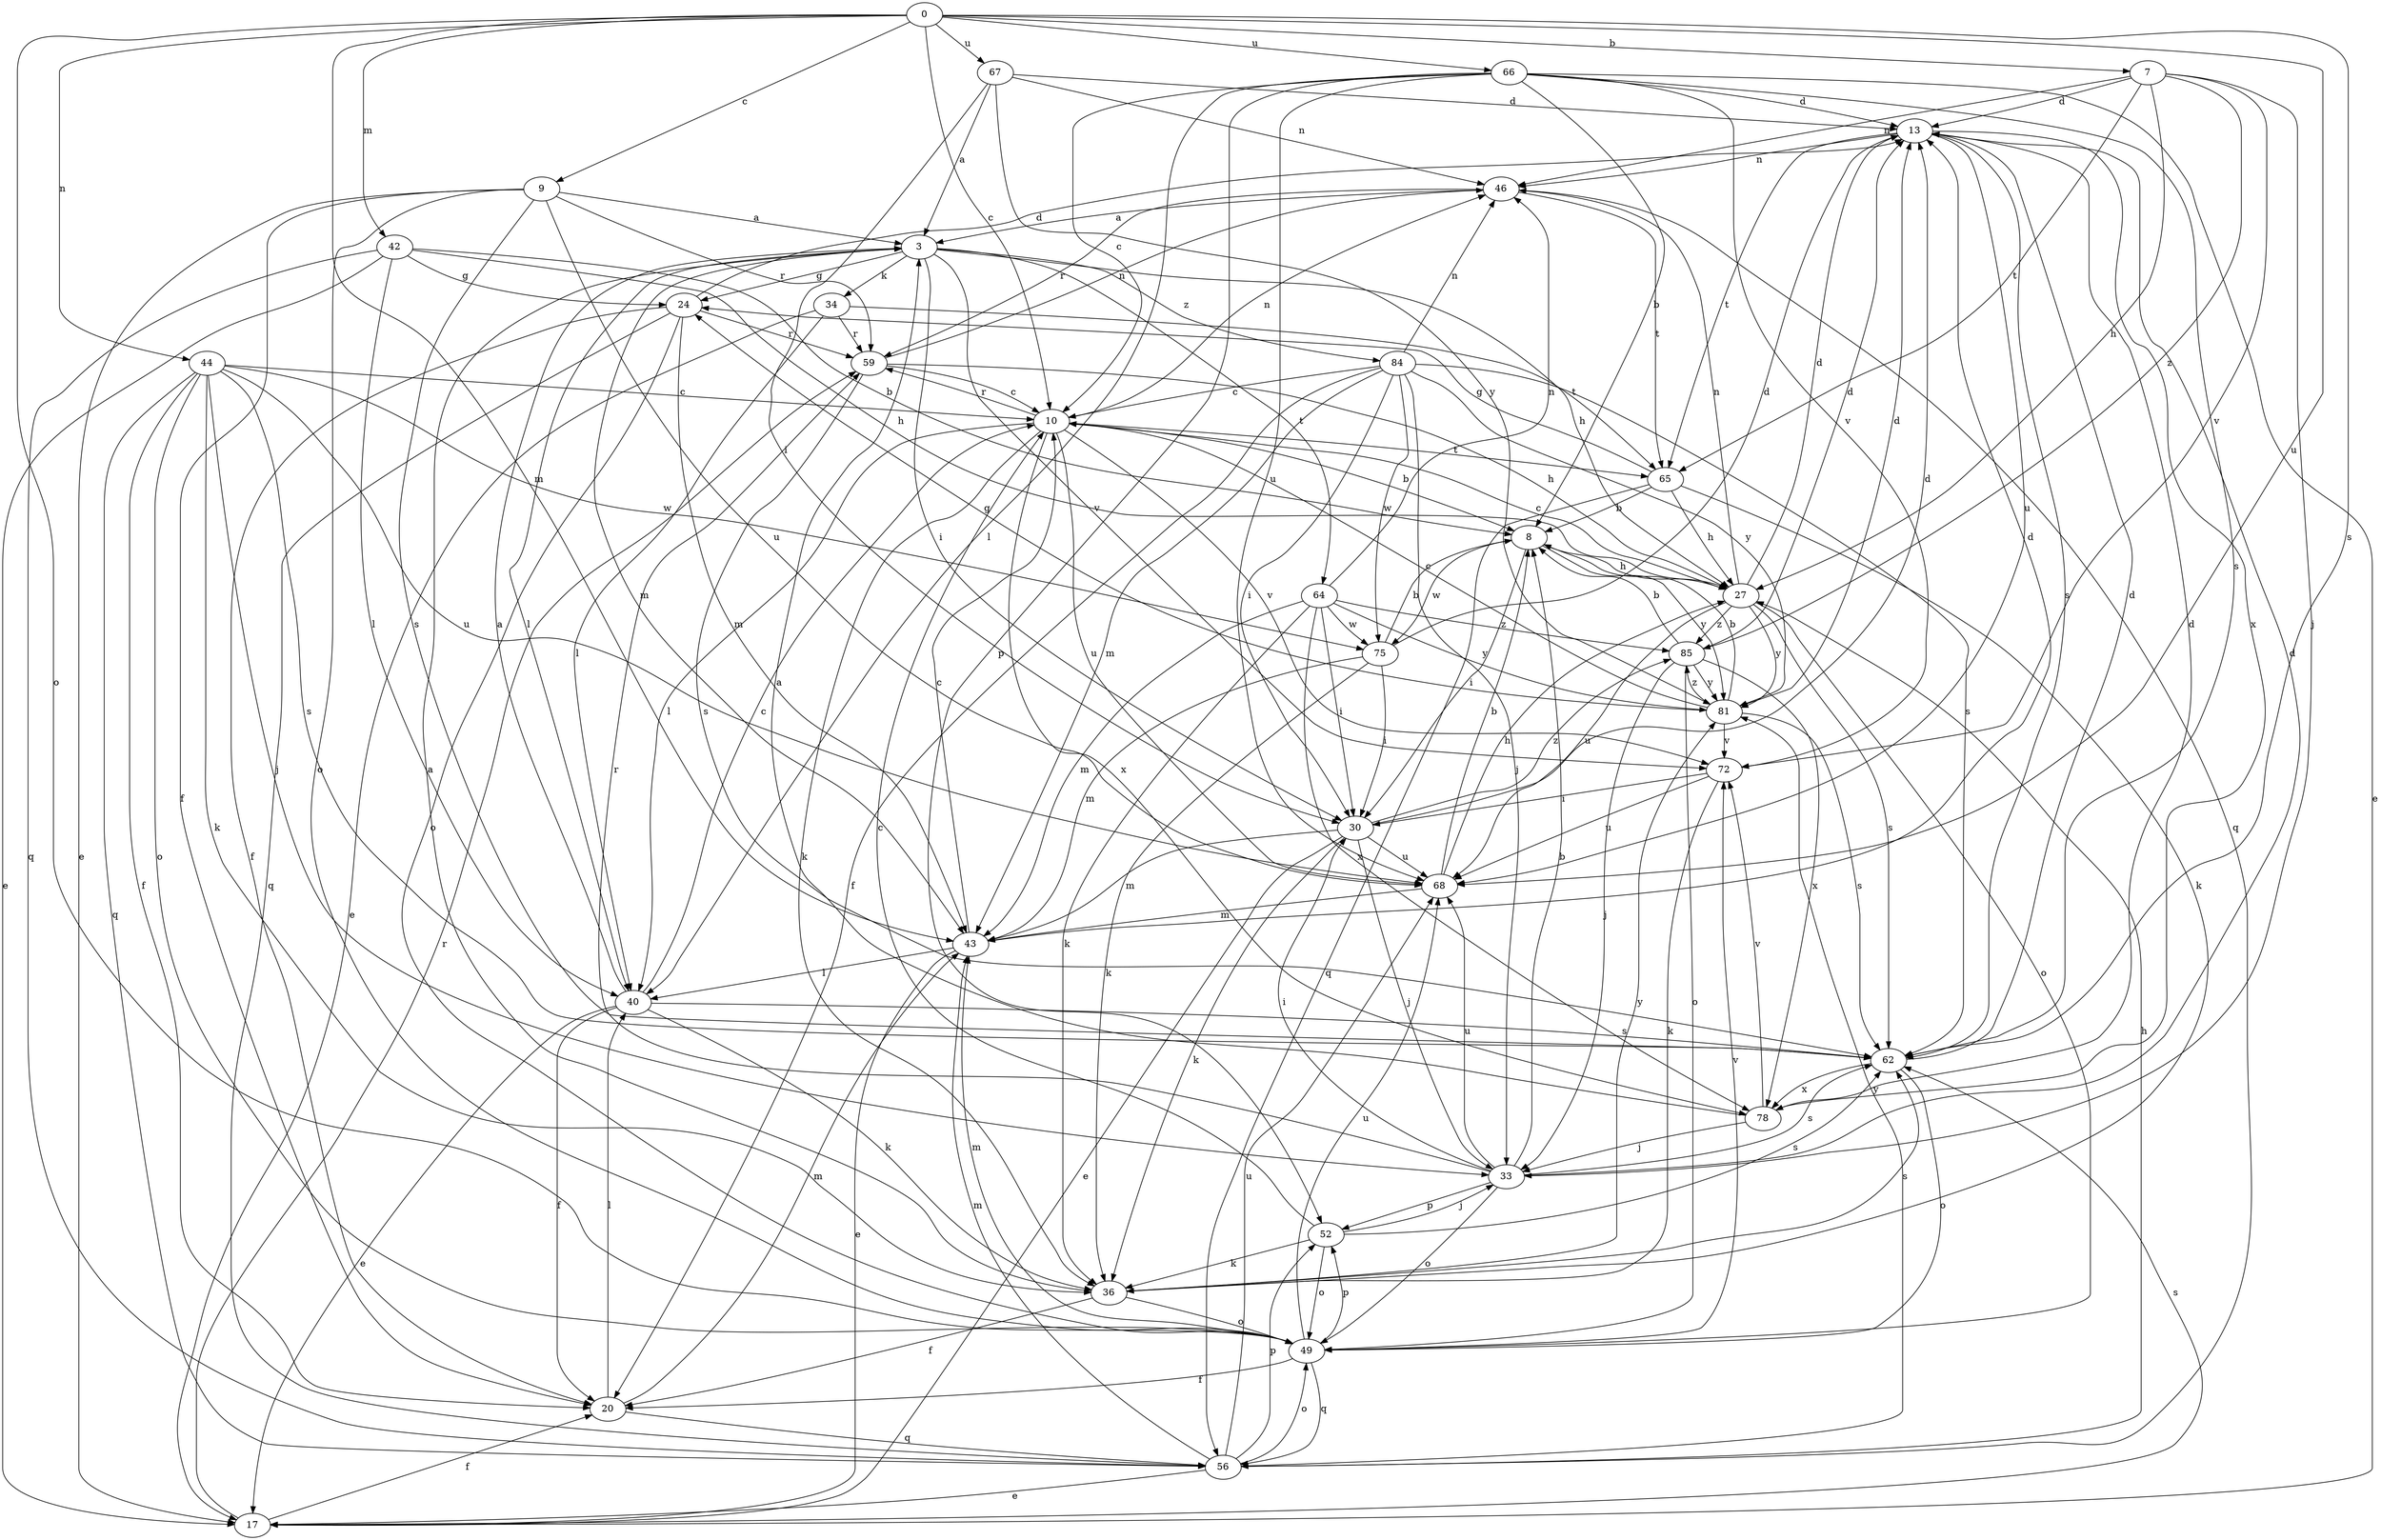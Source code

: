 strict digraph  {
0;
3;
7;
8;
9;
10;
13;
17;
20;
24;
27;
30;
33;
34;
36;
40;
42;
43;
44;
46;
49;
52;
56;
59;
62;
64;
65;
66;
67;
68;
72;
75;
78;
81;
84;
85;
0 -> 7  [label=b];
0 -> 9  [label=c];
0 -> 10  [label=c];
0 -> 42  [label=m];
0 -> 43  [label=m];
0 -> 44  [label=n];
0 -> 49  [label=o];
0 -> 62  [label=s];
0 -> 66  [label=u];
0 -> 67  [label=u];
0 -> 68  [label=u];
3 -> 24  [label=g];
3 -> 27  [label=h];
3 -> 30  [label=i];
3 -> 34  [label=k];
3 -> 40  [label=l];
3 -> 43  [label=m];
3 -> 64  [label=t];
3 -> 72  [label=v];
3 -> 84  [label=z];
7 -> 13  [label=d];
7 -> 27  [label=h];
7 -> 33  [label=j];
7 -> 46  [label=n];
7 -> 65  [label=t];
7 -> 72  [label=v];
7 -> 85  [label=z];
8 -> 27  [label=h];
8 -> 30  [label=i];
8 -> 75  [label=w];
8 -> 81  [label=y];
9 -> 3  [label=a];
9 -> 17  [label=e];
9 -> 20  [label=f];
9 -> 49  [label=o];
9 -> 59  [label=r];
9 -> 62  [label=s];
9 -> 68  [label=u];
10 -> 8  [label=b];
10 -> 36  [label=k];
10 -> 40  [label=l];
10 -> 46  [label=n];
10 -> 59  [label=r];
10 -> 65  [label=t];
10 -> 68  [label=u];
10 -> 72  [label=v];
10 -> 78  [label=x];
13 -> 46  [label=n];
13 -> 62  [label=s];
13 -> 65  [label=t];
13 -> 68  [label=u];
13 -> 78  [label=x];
17 -> 20  [label=f];
17 -> 59  [label=r];
17 -> 62  [label=s];
20 -> 40  [label=l];
20 -> 43  [label=m];
20 -> 56  [label=q];
24 -> 13  [label=d];
24 -> 20  [label=f];
24 -> 43  [label=m];
24 -> 49  [label=o];
24 -> 56  [label=q];
24 -> 59  [label=r];
27 -> 10  [label=c];
27 -> 13  [label=d];
27 -> 46  [label=n];
27 -> 49  [label=o];
27 -> 62  [label=s];
27 -> 68  [label=u];
27 -> 81  [label=y];
27 -> 85  [label=z];
30 -> 13  [label=d];
30 -> 17  [label=e];
30 -> 33  [label=j];
30 -> 36  [label=k];
30 -> 43  [label=m];
30 -> 68  [label=u];
30 -> 85  [label=z];
33 -> 8  [label=b];
33 -> 13  [label=d];
33 -> 30  [label=i];
33 -> 49  [label=o];
33 -> 52  [label=p];
33 -> 59  [label=r];
33 -> 62  [label=s];
33 -> 68  [label=u];
34 -> 17  [label=e];
34 -> 40  [label=l];
34 -> 59  [label=r];
34 -> 65  [label=t];
36 -> 3  [label=a];
36 -> 20  [label=f];
36 -> 49  [label=o];
36 -> 62  [label=s];
36 -> 81  [label=y];
40 -> 3  [label=a];
40 -> 10  [label=c];
40 -> 17  [label=e];
40 -> 20  [label=f];
40 -> 36  [label=k];
40 -> 62  [label=s];
42 -> 8  [label=b];
42 -> 17  [label=e];
42 -> 24  [label=g];
42 -> 27  [label=h];
42 -> 40  [label=l];
42 -> 56  [label=q];
43 -> 10  [label=c];
43 -> 13  [label=d];
43 -> 17  [label=e];
43 -> 40  [label=l];
44 -> 10  [label=c];
44 -> 20  [label=f];
44 -> 33  [label=j];
44 -> 36  [label=k];
44 -> 49  [label=o];
44 -> 56  [label=q];
44 -> 62  [label=s];
44 -> 68  [label=u];
44 -> 75  [label=w];
46 -> 3  [label=a];
46 -> 56  [label=q];
46 -> 59  [label=r];
46 -> 65  [label=t];
49 -> 20  [label=f];
49 -> 43  [label=m];
49 -> 52  [label=p];
49 -> 56  [label=q];
49 -> 68  [label=u];
49 -> 72  [label=v];
52 -> 10  [label=c];
52 -> 33  [label=j];
52 -> 36  [label=k];
52 -> 49  [label=o];
52 -> 62  [label=s];
56 -> 17  [label=e];
56 -> 27  [label=h];
56 -> 43  [label=m];
56 -> 49  [label=o];
56 -> 52  [label=p];
56 -> 68  [label=u];
56 -> 81  [label=y];
59 -> 10  [label=c];
59 -> 27  [label=h];
59 -> 46  [label=n];
59 -> 62  [label=s];
62 -> 13  [label=d];
62 -> 49  [label=o];
62 -> 78  [label=x];
64 -> 30  [label=i];
64 -> 36  [label=k];
64 -> 43  [label=m];
64 -> 46  [label=n];
64 -> 75  [label=w];
64 -> 78  [label=x];
64 -> 81  [label=y];
64 -> 85  [label=z];
65 -> 8  [label=b];
65 -> 24  [label=g];
65 -> 27  [label=h];
65 -> 36  [label=k];
65 -> 56  [label=q];
66 -> 8  [label=b];
66 -> 10  [label=c];
66 -> 13  [label=d];
66 -> 17  [label=e];
66 -> 40  [label=l];
66 -> 52  [label=p];
66 -> 62  [label=s];
66 -> 68  [label=u];
66 -> 72  [label=v];
67 -> 3  [label=a];
67 -> 13  [label=d];
67 -> 30  [label=i];
67 -> 46  [label=n];
67 -> 81  [label=y];
68 -> 8  [label=b];
68 -> 27  [label=h];
68 -> 43  [label=m];
72 -> 30  [label=i];
72 -> 36  [label=k];
72 -> 68  [label=u];
75 -> 8  [label=b];
75 -> 13  [label=d];
75 -> 30  [label=i];
75 -> 36  [label=k];
75 -> 43  [label=m];
78 -> 3  [label=a];
78 -> 13  [label=d];
78 -> 33  [label=j];
78 -> 72  [label=v];
81 -> 8  [label=b];
81 -> 10  [label=c];
81 -> 13  [label=d];
81 -> 24  [label=g];
81 -> 62  [label=s];
81 -> 72  [label=v];
81 -> 85  [label=z];
84 -> 10  [label=c];
84 -> 20  [label=f];
84 -> 30  [label=i];
84 -> 33  [label=j];
84 -> 43  [label=m];
84 -> 46  [label=n];
84 -> 62  [label=s];
84 -> 75  [label=w];
84 -> 81  [label=y];
85 -> 8  [label=b];
85 -> 13  [label=d];
85 -> 33  [label=j];
85 -> 49  [label=o];
85 -> 78  [label=x];
85 -> 81  [label=y];
}
